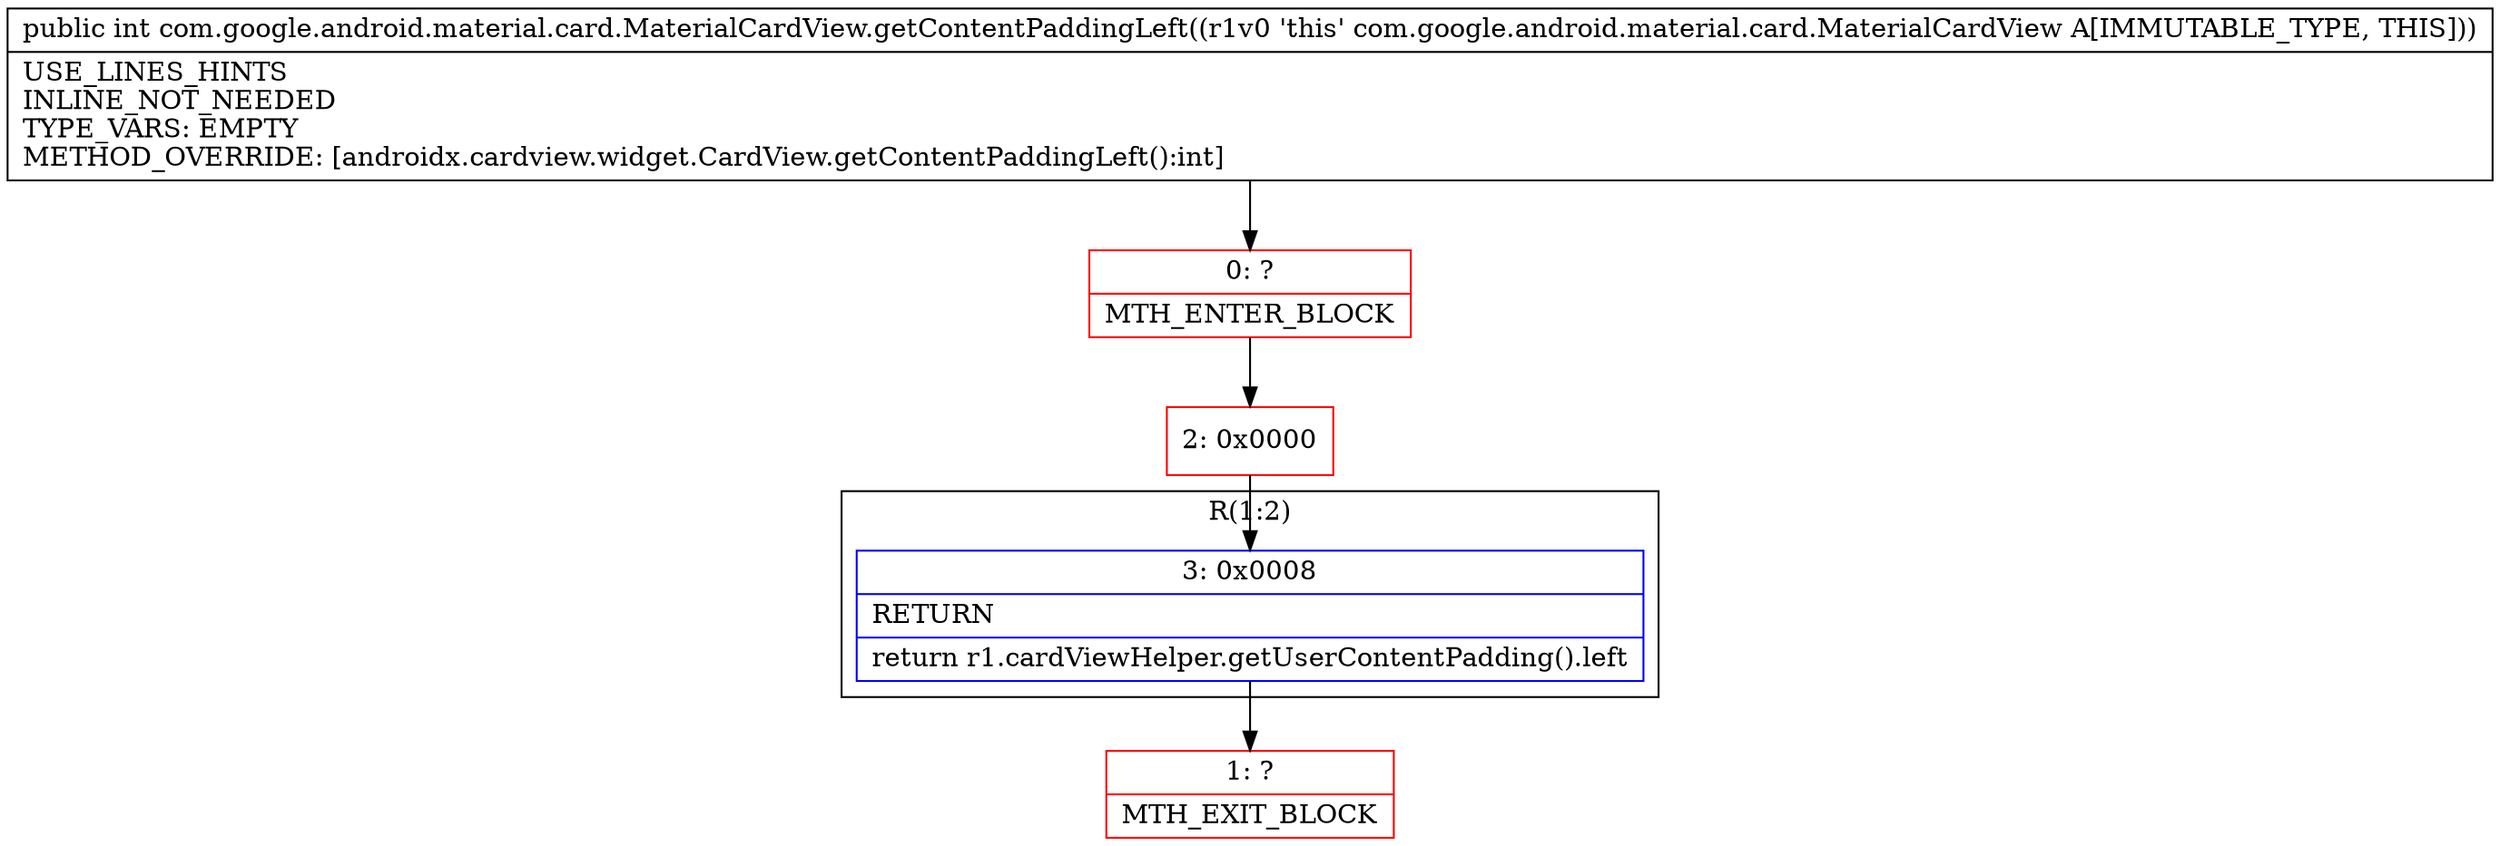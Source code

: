 digraph "CFG forcom.google.android.material.card.MaterialCardView.getContentPaddingLeft()I" {
subgraph cluster_Region_827453303 {
label = "R(1:2)";
node [shape=record,color=blue];
Node_3 [shape=record,label="{3\:\ 0x0008|RETURN\l|return r1.cardViewHelper.getUserContentPadding().left\l}"];
}
Node_0 [shape=record,color=red,label="{0\:\ ?|MTH_ENTER_BLOCK\l}"];
Node_2 [shape=record,color=red,label="{2\:\ 0x0000}"];
Node_1 [shape=record,color=red,label="{1\:\ ?|MTH_EXIT_BLOCK\l}"];
MethodNode[shape=record,label="{public int com.google.android.material.card.MaterialCardView.getContentPaddingLeft((r1v0 'this' com.google.android.material.card.MaterialCardView A[IMMUTABLE_TYPE, THIS]))  | USE_LINES_HINTS\lINLINE_NOT_NEEDED\lTYPE_VARS: EMPTY\lMETHOD_OVERRIDE: [androidx.cardview.widget.CardView.getContentPaddingLeft():int]\l}"];
MethodNode -> Node_0;Node_3 -> Node_1;
Node_0 -> Node_2;
Node_2 -> Node_3;
}

